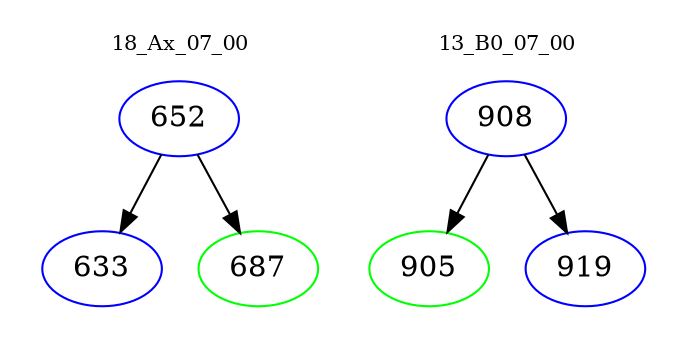 digraph{
subgraph cluster_0 {
color = white
label = "18_Ax_07_00";
fontsize=10;
T0_652 [label="652", color="blue"]
T0_652 -> T0_633 [color="black"]
T0_633 [label="633", color="blue"]
T0_652 -> T0_687 [color="black"]
T0_687 [label="687", color="green"]
}
subgraph cluster_1 {
color = white
label = "13_B0_07_00";
fontsize=10;
T1_908 [label="908", color="blue"]
T1_908 -> T1_905 [color="black"]
T1_905 [label="905", color="green"]
T1_908 -> T1_919 [color="black"]
T1_919 [label="919", color="blue"]
}
}
